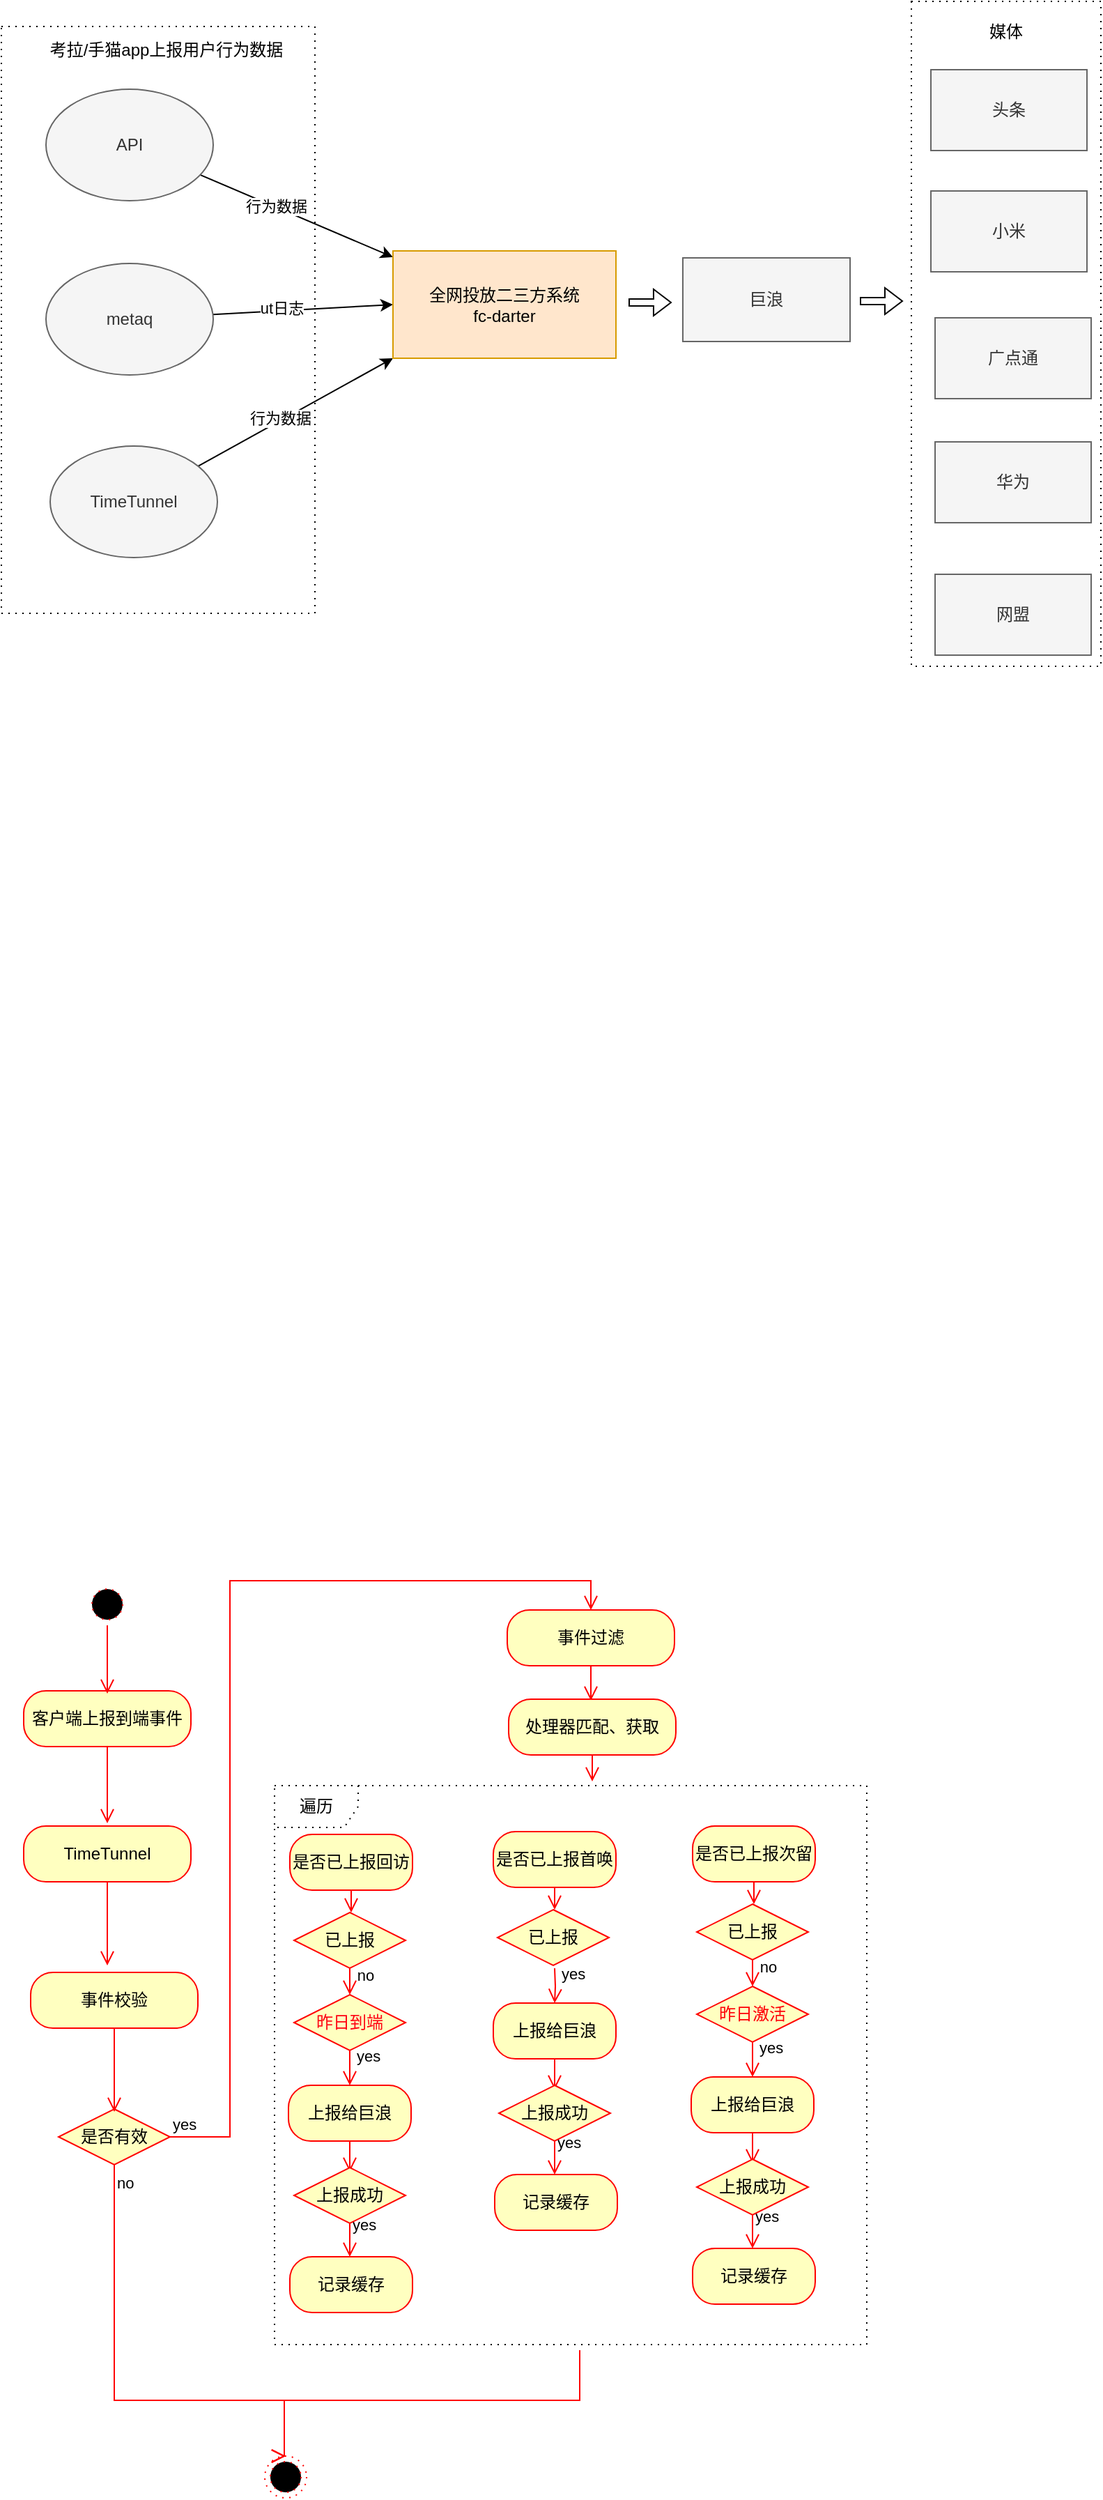 <mxfile version="16.6.7" type="github">
  <diagram id="1qALQ5FSQBsD7pykuRf2" name="Page-1">
    <mxGraphModel dx="1554" dy="845" grid="0" gridSize="10" guides="1" tooltips="1" connect="1" arrows="1" fold="1" page="1" pageScale="1" pageWidth="827" pageHeight="1169" math="0" shadow="0">
      <root>
        <mxCell id="0" />
        <mxCell id="1" parent="0" />
        <mxCell id="FqokVIeA1Z4mHKtunvhO-13" value="" style="rounded=0;whiteSpace=wrap;html=1;dashed=1;dashPattern=1 4;" vertex="1" parent="1">
          <mxGeometry x="25" y="136" width="225" height="421" as="geometry" />
        </mxCell>
        <mxCell id="FqokVIeA1Z4mHKtunvhO-5" style="rounded=0;orthogonalLoop=1;jettySize=auto;html=1;" edge="1" parent="1" source="FqokVIeA1Z4mHKtunvhO-1" target="FqokVIeA1Z4mHKtunvhO-4">
          <mxGeometry relative="1" as="geometry" />
        </mxCell>
        <mxCell id="FqokVIeA1Z4mHKtunvhO-8" value="行为数据" style="edgeLabel;html=1;align=center;verticalAlign=middle;resizable=0;points=[];" vertex="1" connectable="0" parent="FqokVIeA1Z4mHKtunvhO-5">
          <mxGeometry x="-0.226" y="1" relative="1" as="geometry">
            <mxPoint as="offset" />
          </mxGeometry>
        </mxCell>
        <mxCell id="FqokVIeA1Z4mHKtunvhO-1" value="API" style="ellipse;whiteSpace=wrap;html=1;fillColor=#f5f5f5;fontColor=#333333;strokeColor=#666666;" vertex="1" parent="1">
          <mxGeometry x="57" y="181" width="120" height="80" as="geometry" />
        </mxCell>
        <mxCell id="FqokVIeA1Z4mHKtunvhO-6" style="edgeStyle=none;rounded=0;orthogonalLoop=1;jettySize=auto;html=1;entryX=0;entryY=0.5;entryDx=0;entryDy=0;" edge="1" parent="1" source="FqokVIeA1Z4mHKtunvhO-2" target="FqokVIeA1Z4mHKtunvhO-4">
          <mxGeometry relative="1" as="geometry" />
        </mxCell>
        <mxCell id="FqokVIeA1Z4mHKtunvhO-9" value="ut日志" style="edgeLabel;html=1;align=center;verticalAlign=middle;resizable=0;points=[];" vertex="1" connectable="0" parent="FqokVIeA1Z4mHKtunvhO-6">
          <mxGeometry x="-0.234" y="2" relative="1" as="geometry">
            <mxPoint as="offset" />
          </mxGeometry>
        </mxCell>
        <mxCell id="FqokVIeA1Z4mHKtunvhO-2" value="metaq" style="ellipse;whiteSpace=wrap;html=1;fillColor=#f5f5f5;fontColor=#333333;strokeColor=#666666;" vertex="1" parent="1">
          <mxGeometry x="57" y="306" width="120" height="80" as="geometry" />
        </mxCell>
        <mxCell id="FqokVIeA1Z4mHKtunvhO-7" style="edgeStyle=none;rounded=0;orthogonalLoop=1;jettySize=auto;html=1;entryX=0;entryY=1;entryDx=0;entryDy=0;" edge="1" parent="1" source="FqokVIeA1Z4mHKtunvhO-3" target="FqokVIeA1Z4mHKtunvhO-4">
          <mxGeometry relative="1" as="geometry" />
        </mxCell>
        <mxCell id="FqokVIeA1Z4mHKtunvhO-10" value="行为数据" style="edgeLabel;html=1;align=center;verticalAlign=middle;resizable=0;points=[];" vertex="1" connectable="0" parent="FqokVIeA1Z4mHKtunvhO-7">
          <mxGeometry x="-0.148" y="2" relative="1" as="geometry">
            <mxPoint as="offset" />
          </mxGeometry>
        </mxCell>
        <mxCell id="FqokVIeA1Z4mHKtunvhO-3" value="TimeTunnel" style="ellipse;whiteSpace=wrap;html=1;fillColor=#f5f5f5;fontColor=#333333;strokeColor=#666666;" vertex="1" parent="1">
          <mxGeometry x="60" y="437" width="120" height="80" as="geometry" />
        </mxCell>
        <mxCell id="FqokVIeA1Z4mHKtunvhO-4" value="全网投放二三方系统&lt;br&gt;fc-darter" style="rounded=0;whiteSpace=wrap;html=1;fillColor=#ffe6cc;strokeColor=#d79b00;" vertex="1" parent="1">
          <mxGeometry x="306" y="297" width="160" height="77" as="geometry" />
        </mxCell>
        <mxCell id="FqokVIeA1Z4mHKtunvhO-12" value="巨浪" style="rounded=0;whiteSpace=wrap;html=1;fillColor=#f5f5f5;fontColor=#333333;strokeColor=#666666;" vertex="1" parent="1">
          <mxGeometry x="514" y="302" width="120" height="60" as="geometry" />
        </mxCell>
        <mxCell id="FqokVIeA1Z4mHKtunvhO-14" value="" style="rounded=0;whiteSpace=wrap;html=1;dashed=1;dashPattern=1 4;" vertex="1" parent="1">
          <mxGeometry x="678" y="118" width="136" height="477" as="geometry" />
        </mxCell>
        <mxCell id="FqokVIeA1Z4mHKtunvhO-15" value="头条" style="rounded=0;whiteSpace=wrap;html=1;fillColor=#f5f5f5;fontColor=#333333;strokeColor=#666666;" vertex="1" parent="1">
          <mxGeometry x="692" y="167" width="112" height="58" as="geometry" />
        </mxCell>
        <mxCell id="FqokVIeA1Z4mHKtunvhO-18" value="小米" style="rounded=0;whiteSpace=wrap;html=1;fillColor=#f5f5f5;fontColor=#333333;strokeColor=#666666;" vertex="1" parent="1">
          <mxGeometry x="692" y="254" width="112" height="58" as="geometry" />
        </mxCell>
        <mxCell id="FqokVIeA1Z4mHKtunvhO-19" value="广点通" style="rounded=0;whiteSpace=wrap;html=1;fillColor=#f5f5f5;fontColor=#333333;strokeColor=#666666;" vertex="1" parent="1">
          <mxGeometry x="695" y="345" width="112" height="58" as="geometry" />
        </mxCell>
        <mxCell id="FqokVIeA1Z4mHKtunvhO-20" value="华为" style="rounded=0;whiteSpace=wrap;html=1;fillColor=#f5f5f5;fontColor=#333333;strokeColor=#666666;" vertex="1" parent="1">
          <mxGeometry x="695" y="434" width="112" height="58" as="geometry" />
        </mxCell>
        <mxCell id="FqokVIeA1Z4mHKtunvhO-21" value="网盟" style="rounded=0;whiteSpace=wrap;html=1;fillColor=#f5f5f5;fontColor=#333333;strokeColor=#666666;" vertex="1" parent="1">
          <mxGeometry x="695" y="529" width="112" height="58" as="geometry" />
        </mxCell>
        <mxCell id="FqokVIeA1Z4mHKtunvhO-22" value="媒体" style="text;html=1;strokeColor=none;fillColor=none;align=center;verticalAlign=middle;whiteSpace=wrap;rounded=0;dashed=1;dashPattern=1 4;" vertex="1" parent="1">
          <mxGeometry x="716" y="125" width="60" height="30" as="geometry" />
        </mxCell>
        <mxCell id="FqokVIeA1Z4mHKtunvhO-23" value="考拉/手猫app上报用户行为数据" style="text;html=1;strokeColor=none;fillColor=none;align=center;verticalAlign=middle;whiteSpace=wrap;rounded=0;dashed=1;dashPattern=1 4;" vertex="1" parent="1">
          <mxGeometry x="52" y="138" width="183" height="30" as="geometry" />
        </mxCell>
        <mxCell id="FqokVIeA1Z4mHKtunvhO-24" value="" style="shape=flexArrow;endArrow=classic;html=1;rounded=0;endWidth=13;endSize=3.84;width=5;" edge="1" parent="1">
          <mxGeometry width="50" height="50" relative="1" as="geometry">
            <mxPoint x="475" y="334" as="sourcePoint" />
            <mxPoint x="506" y="334" as="targetPoint" />
          </mxGeometry>
        </mxCell>
        <mxCell id="FqokVIeA1Z4mHKtunvhO-25" value="" style="shape=flexArrow;endArrow=classic;html=1;rounded=0;endWidth=13;endSize=3.84;width=5;" edge="1" parent="1">
          <mxGeometry width="50" height="50" relative="1" as="geometry">
            <mxPoint x="641" y="333" as="sourcePoint" />
            <mxPoint x="672" y="333" as="targetPoint" />
          </mxGeometry>
        </mxCell>
        <mxCell id="FqokVIeA1Z4mHKtunvhO-35" value="客户端上报到端事件" style="rounded=1;whiteSpace=wrap;html=1;arcSize=40;fontColor=#000000;fillColor=#ffffc0;strokeColor=#ff0000;" vertex="1" parent="1">
          <mxGeometry x="41" y="1330" width="120" height="40" as="geometry" />
        </mxCell>
        <mxCell id="FqokVIeA1Z4mHKtunvhO-36" value="" style="edgeStyle=orthogonalEdgeStyle;html=1;verticalAlign=bottom;endArrow=open;endSize=8;strokeColor=#ff0000;rounded=0;" edge="1" source="FqokVIeA1Z4mHKtunvhO-35" parent="1">
          <mxGeometry relative="1" as="geometry">
            <mxPoint x="101" y="1425" as="targetPoint" />
          </mxGeometry>
        </mxCell>
        <mxCell id="FqokVIeA1Z4mHKtunvhO-39" value="" style="ellipse;html=1;shape=startState;fillColor=#000000;strokeColor=#ff0000;dashed=1;dashPattern=1 4;" vertex="1" parent="1">
          <mxGeometry x="86" y="1253" width="30" height="30" as="geometry" />
        </mxCell>
        <mxCell id="FqokVIeA1Z4mHKtunvhO-40" value="" style="edgeStyle=orthogonalEdgeStyle;html=1;verticalAlign=bottom;endArrow=open;endSize=8;strokeColor=#ff0000;rounded=0;" edge="1" source="FqokVIeA1Z4mHKtunvhO-39" parent="1">
          <mxGeometry relative="1" as="geometry">
            <mxPoint x="101" y="1332" as="targetPoint" />
          </mxGeometry>
        </mxCell>
        <mxCell id="FqokVIeA1Z4mHKtunvhO-41" value="TimeTunnel" style="rounded=1;whiteSpace=wrap;html=1;arcSize=40;fontColor=#000000;fillColor=#ffffc0;strokeColor=#ff0000;" vertex="1" parent="1">
          <mxGeometry x="41" y="1427" width="120" height="40" as="geometry" />
        </mxCell>
        <mxCell id="FqokVIeA1Z4mHKtunvhO-42" value="" style="edgeStyle=orthogonalEdgeStyle;html=1;verticalAlign=bottom;endArrow=open;endSize=8;strokeColor=#ff0000;rounded=0;" edge="1" source="FqokVIeA1Z4mHKtunvhO-41" parent="1">
          <mxGeometry relative="1" as="geometry">
            <mxPoint x="101" y="1527" as="targetPoint" />
          </mxGeometry>
        </mxCell>
        <mxCell id="FqokVIeA1Z4mHKtunvhO-43" value="事件过滤" style="rounded=1;whiteSpace=wrap;html=1;arcSize=40;fontColor=#000000;fillColor=#ffffc0;strokeColor=#ff0000;" vertex="1" parent="1">
          <mxGeometry x="388" y="1272" width="120" height="40" as="geometry" />
        </mxCell>
        <mxCell id="FqokVIeA1Z4mHKtunvhO-44" value="" style="edgeStyle=orthogonalEdgeStyle;html=1;verticalAlign=bottom;endArrow=open;endSize=8;strokeColor=#ff0000;rounded=0;" edge="1" source="FqokVIeA1Z4mHKtunvhO-43" parent="1">
          <mxGeometry relative="1" as="geometry">
            <mxPoint x="448" y="1337" as="targetPoint" />
          </mxGeometry>
        </mxCell>
        <mxCell id="FqokVIeA1Z4mHKtunvhO-45" value="处理器匹配、获取" style="rounded=1;whiteSpace=wrap;html=1;arcSize=40;fontColor=#000000;fillColor=#ffffc0;strokeColor=#ff0000;" vertex="1" parent="1">
          <mxGeometry x="389" y="1336" width="120" height="40" as="geometry" />
        </mxCell>
        <mxCell id="FqokVIeA1Z4mHKtunvhO-46" value="" style="edgeStyle=orthogonalEdgeStyle;html=1;verticalAlign=bottom;endArrow=open;endSize=8;strokeColor=#ff0000;rounded=0;" edge="1" source="FqokVIeA1Z4mHKtunvhO-45" parent="1">
          <mxGeometry relative="1" as="geometry">
            <mxPoint x="449" y="1395" as="targetPoint" />
          </mxGeometry>
        </mxCell>
        <mxCell id="FqokVIeA1Z4mHKtunvhO-47" value="遍历" style="shape=umlFrame;whiteSpace=wrap;html=1;dashed=1;dashPattern=1 4;" vertex="1" parent="1">
          <mxGeometry x="221" y="1398" width="425" height="401" as="geometry" />
        </mxCell>
        <mxCell id="FqokVIeA1Z4mHKtunvhO-48" value="是否已上报回访" style="rounded=1;whiteSpace=wrap;html=1;arcSize=40;fontColor=#000000;fillColor=#ffffc0;strokeColor=#ff0000;" vertex="1" parent="1">
          <mxGeometry x="232" y="1433" width="88" height="40" as="geometry" />
        </mxCell>
        <mxCell id="FqokVIeA1Z4mHKtunvhO-49" value="" style="edgeStyle=orthogonalEdgeStyle;html=1;verticalAlign=bottom;endArrow=open;endSize=8;strokeColor=#ff0000;rounded=0;" edge="1" source="FqokVIeA1Z4mHKtunvhO-48" parent="1">
          <mxGeometry relative="1" as="geometry">
            <mxPoint x="276" y="1489" as="targetPoint" />
          </mxGeometry>
        </mxCell>
        <mxCell id="FqokVIeA1Z4mHKtunvhO-51" value="是否有效" style="rhombus;whiteSpace=wrap;html=1;fillColor=#ffffc0;strokeColor=#ff0000;" vertex="1" parent="1">
          <mxGeometry x="66" y="1630" width="80" height="40" as="geometry" />
        </mxCell>
        <mxCell id="FqokVIeA1Z4mHKtunvhO-52" value="yes" style="edgeStyle=orthogonalEdgeStyle;html=1;align=left;verticalAlign=bottom;endArrow=open;endSize=8;strokeColor=#ff0000;rounded=0;" edge="1" source="FqokVIeA1Z4mHKtunvhO-51" parent="1" target="FqokVIeA1Z4mHKtunvhO-43">
          <mxGeometry x="-1" relative="1" as="geometry">
            <mxPoint x="196" y="1209" as="targetPoint" />
            <Array as="points">
              <mxPoint x="189" y="1650" />
              <mxPoint x="189" y="1251" />
              <mxPoint x="448" y="1251" />
            </Array>
          </mxGeometry>
        </mxCell>
        <mxCell id="FqokVIeA1Z4mHKtunvhO-53" value="no" style="edgeStyle=orthogonalEdgeStyle;html=1;align=left;verticalAlign=top;endArrow=open;endSize=8;strokeColor=#ff0000;rounded=0;entryX=0.5;entryY=0;entryDx=0;entryDy=0;" edge="1" source="FqokVIeA1Z4mHKtunvhO-51" parent="1" target="FqokVIeA1Z4mHKtunvhO-56">
          <mxGeometry x="-1" relative="1" as="geometry">
            <mxPoint x="106" y="1708" as="targetPoint" />
            <Array as="points">
              <mxPoint x="106" y="1839" />
              <mxPoint x="228" y="1839" />
            </Array>
          </mxGeometry>
        </mxCell>
        <mxCell id="FqokVIeA1Z4mHKtunvhO-54" value="事件校验" style="rounded=1;whiteSpace=wrap;html=1;arcSize=40;fontColor=#000000;fillColor=#ffffc0;strokeColor=#ff0000;" vertex="1" parent="1">
          <mxGeometry x="46" y="1532" width="120" height="40" as="geometry" />
        </mxCell>
        <mxCell id="FqokVIeA1Z4mHKtunvhO-55" value="" style="edgeStyle=orthogonalEdgeStyle;html=1;verticalAlign=bottom;endArrow=open;endSize=8;strokeColor=#ff0000;rounded=0;" edge="1" source="FqokVIeA1Z4mHKtunvhO-54" parent="1">
          <mxGeometry relative="1" as="geometry">
            <mxPoint x="106" y="1632" as="targetPoint" />
          </mxGeometry>
        </mxCell>
        <mxCell id="FqokVIeA1Z4mHKtunvhO-56" value="" style="ellipse;html=1;shape=endState;fillColor=#000000;strokeColor=#ff0000;dashed=1;dashPattern=1 4;" vertex="1" parent="1">
          <mxGeometry x="214" y="1879" width="30" height="30" as="geometry" />
        </mxCell>
        <mxCell id="FqokVIeA1Z4mHKtunvhO-57" value="已上报" style="rhombus;whiteSpace=wrap;html=1;fillColor=#ffffc0;strokeColor=#ff0000;" vertex="1" parent="1">
          <mxGeometry x="235" y="1489" width="80" height="40" as="geometry" />
        </mxCell>
        <mxCell id="FqokVIeA1Z4mHKtunvhO-59" value="" style="edgeStyle=orthogonalEdgeStyle;html=1;align=left;verticalAlign=top;endArrow=open;endSize=8;strokeColor=#ff0000;rounded=0;" edge="1" source="FqokVIeA1Z4mHKtunvhO-57" parent="1">
          <mxGeometry x="-1" relative="1" as="geometry">
            <mxPoint x="275" y="1548" as="targetPoint" />
          </mxGeometry>
        </mxCell>
        <mxCell id="FqokVIeA1Z4mHKtunvhO-72" value="no" style="edgeLabel;html=1;align=center;verticalAlign=middle;resizable=0;points=[];" vertex="1" connectable="0" parent="FqokVIeA1Z4mHKtunvhO-59">
          <mxGeometry x="-0.476" relative="1" as="geometry">
            <mxPoint x="11" as="offset" />
          </mxGeometry>
        </mxCell>
        <mxCell id="FqokVIeA1Z4mHKtunvhO-64" value="上报给巨浪" style="rounded=1;whiteSpace=wrap;html=1;arcSize=40;fontColor=#000000;fillColor=#ffffc0;strokeColor=#ff0000;" vertex="1" parent="1">
          <mxGeometry x="231" y="1613" width="88" height="40" as="geometry" />
        </mxCell>
        <mxCell id="FqokVIeA1Z4mHKtunvhO-65" value="" style="edgeStyle=orthogonalEdgeStyle;html=1;verticalAlign=bottom;endArrow=open;endSize=8;strokeColor=#ff0000;rounded=0;startArrow=none;" edge="1" parent="1" source="FqokVIeA1Z4mHKtunvhO-66">
          <mxGeometry relative="1" as="geometry">
            <mxPoint x="275" y="1675" as="targetPoint" />
          </mxGeometry>
        </mxCell>
        <mxCell id="FqokVIeA1Z4mHKtunvhO-68" value="yes" style="edgeStyle=orthogonalEdgeStyle;html=1;align=left;verticalAlign=top;endArrow=open;endSize=8;strokeColor=#ff0000;rounded=0;" edge="1" source="FqokVIeA1Z4mHKtunvhO-66" parent="1">
          <mxGeometry x="-1" y="-12" relative="1" as="geometry">
            <mxPoint x="275" y="1736" as="targetPoint" />
            <mxPoint x="12" y="-12" as="offset" />
          </mxGeometry>
        </mxCell>
        <mxCell id="FqokVIeA1Z4mHKtunvhO-69" value="&lt;font color=&quot;#ff0313&quot;&gt;昨日到端&lt;/font&gt;" style="rhombus;whiteSpace=wrap;html=1;fillColor=#ffffc0;strokeColor=#ff0000;" vertex="1" parent="1">
          <mxGeometry x="235" y="1548" width="80" height="40" as="geometry" />
        </mxCell>
        <mxCell id="FqokVIeA1Z4mHKtunvhO-71" value="yes" style="edgeStyle=orthogonalEdgeStyle;html=1;align=left;verticalAlign=top;endArrow=open;endSize=8;strokeColor=#ff0000;rounded=0;entryX=0.5;entryY=0;entryDx=0;entryDy=0;" edge="1" source="FqokVIeA1Z4mHKtunvhO-69" parent="1" target="FqokVIeA1Z4mHKtunvhO-64">
          <mxGeometry x="-1" y="9" relative="1" as="geometry">
            <mxPoint x="272" y="1617" as="targetPoint" />
            <Array as="points" />
            <mxPoint x="-6" y="-9" as="offset" />
          </mxGeometry>
        </mxCell>
        <mxCell id="FqokVIeA1Z4mHKtunvhO-66" value="上报成功" style="rhombus;whiteSpace=wrap;html=1;fillColor=#ffffc0;strokeColor=#ff0000;" vertex="1" parent="1">
          <mxGeometry x="235" y="1672" width="80" height="40" as="geometry" />
        </mxCell>
        <mxCell id="FqokVIeA1Z4mHKtunvhO-73" value="" style="edgeStyle=orthogonalEdgeStyle;html=1;verticalAlign=bottom;endArrow=none;endSize=8;strokeColor=#ff0000;rounded=0;" edge="1" parent="1" source="FqokVIeA1Z4mHKtunvhO-64" target="FqokVIeA1Z4mHKtunvhO-66">
          <mxGeometry relative="1" as="geometry">
            <mxPoint x="275" y="1675" as="targetPoint" />
            <mxPoint x="275" y="1653" as="sourcePoint" />
          </mxGeometry>
        </mxCell>
        <mxCell id="FqokVIeA1Z4mHKtunvhO-76" value="记录缓存" style="rounded=1;whiteSpace=wrap;html=1;arcSize=40;fontColor=#000000;fillColor=#ffffc0;strokeColor=#ff0000;" vertex="1" parent="1">
          <mxGeometry x="232" y="1736" width="88" height="40" as="geometry" />
        </mxCell>
        <mxCell id="FqokVIeA1Z4mHKtunvhO-79" value="是否已上报首唤" style="rounded=1;whiteSpace=wrap;html=1;arcSize=40;fontColor=#000000;fillColor=#ffffc0;strokeColor=#ff0000;" vertex="1" parent="1">
          <mxGeometry x="378" y="1431" width="88" height="40" as="geometry" />
        </mxCell>
        <mxCell id="FqokVIeA1Z4mHKtunvhO-80" value="" style="edgeStyle=orthogonalEdgeStyle;html=1;verticalAlign=bottom;endArrow=open;endSize=8;strokeColor=#ff0000;rounded=0;" edge="1" parent="1" source="FqokVIeA1Z4mHKtunvhO-79">
          <mxGeometry relative="1" as="geometry">
            <mxPoint x="422" y="1487" as="targetPoint" />
          </mxGeometry>
        </mxCell>
        <mxCell id="FqokVIeA1Z4mHKtunvhO-81" value="已上报" style="rhombus;whiteSpace=wrap;html=1;fillColor=#ffffc0;strokeColor=#ff0000;" vertex="1" parent="1">
          <mxGeometry x="381" y="1487" width="80" height="40" as="geometry" />
        </mxCell>
        <mxCell id="FqokVIeA1Z4mHKtunvhO-82" value="no" style="edgeLabel;html=1;align=center;verticalAlign=middle;resizable=0;points=[];" vertex="1" connectable="0" parent="1">
          <mxGeometry x="432" y="1532" as="geometry" />
        </mxCell>
        <mxCell id="FqokVIeA1Z4mHKtunvhO-86" value="上报给巨浪" style="rounded=1;whiteSpace=wrap;html=1;arcSize=40;fontColor=#000000;fillColor=#ffffc0;strokeColor=#ff0000;" vertex="1" parent="1">
          <mxGeometry x="378" y="1554" width="88" height="40" as="geometry" />
        </mxCell>
        <mxCell id="FqokVIeA1Z4mHKtunvhO-87" value="" style="edgeStyle=orthogonalEdgeStyle;html=1;verticalAlign=bottom;endArrow=open;endSize=8;strokeColor=#ff0000;rounded=0;startArrow=none;" edge="1" parent="1" source="FqokVIeA1Z4mHKtunvhO-90">
          <mxGeometry relative="1" as="geometry">
            <mxPoint x="422" y="1616" as="targetPoint" />
          </mxGeometry>
        </mxCell>
        <mxCell id="FqokVIeA1Z4mHKtunvhO-88" value="yes" style="edgeStyle=orthogonalEdgeStyle;html=1;align=left;verticalAlign=top;endArrow=open;endSize=8;strokeColor=#ff0000;rounded=0;" edge="1" parent="1" source="FqokVIeA1Z4mHKtunvhO-90">
          <mxGeometry x="-1" y="-12" relative="1" as="geometry">
            <mxPoint x="422" y="1677" as="targetPoint" />
            <mxPoint x="12" y="-12" as="offset" />
          </mxGeometry>
        </mxCell>
        <mxCell id="FqokVIeA1Z4mHKtunvhO-89" value="yes" style="edgeStyle=orthogonalEdgeStyle;html=1;align=left;verticalAlign=top;endArrow=open;endSize=8;strokeColor=#ff0000;rounded=0;entryX=0.5;entryY=0;entryDx=0;entryDy=0;" edge="1" parent="1" target="FqokVIeA1Z4mHKtunvhO-86">
          <mxGeometry x="-1" y="9" relative="1" as="geometry">
            <mxPoint x="419" y="1558" as="targetPoint" />
            <mxPoint x="422" y="1529" as="sourcePoint" />
            <Array as="points" />
            <mxPoint x="-6" y="-9" as="offset" />
          </mxGeometry>
        </mxCell>
        <mxCell id="FqokVIeA1Z4mHKtunvhO-90" value="上报成功" style="rhombus;whiteSpace=wrap;html=1;fillColor=#ffffc0;strokeColor=#ff0000;" vertex="1" parent="1">
          <mxGeometry x="382" y="1613" width="80" height="40" as="geometry" />
        </mxCell>
        <mxCell id="FqokVIeA1Z4mHKtunvhO-91" value="" style="edgeStyle=orthogonalEdgeStyle;html=1;verticalAlign=bottom;endArrow=none;endSize=8;strokeColor=#ff0000;rounded=0;" edge="1" parent="1" source="FqokVIeA1Z4mHKtunvhO-86" target="FqokVIeA1Z4mHKtunvhO-90">
          <mxGeometry relative="1" as="geometry">
            <mxPoint x="422" y="1616" as="targetPoint" />
            <mxPoint x="422" y="1594" as="sourcePoint" />
          </mxGeometry>
        </mxCell>
        <mxCell id="FqokVIeA1Z4mHKtunvhO-92" value="记录缓存" style="rounded=1;whiteSpace=wrap;html=1;arcSize=40;fontColor=#000000;fillColor=#ffffc0;strokeColor=#ff0000;" vertex="1" parent="1">
          <mxGeometry x="379" y="1677" width="88" height="40" as="geometry" />
        </mxCell>
        <mxCell id="FqokVIeA1Z4mHKtunvhO-93" value="是否已上报次留" style="rounded=1;whiteSpace=wrap;html=1;arcSize=40;fontColor=#000000;fillColor=#ffffc0;strokeColor=#ff0000;" vertex="1" parent="1">
          <mxGeometry x="521" y="1427" width="88" height="40" as="geometry" />
        </mxCell>
        <mxCell id="FqokVIeA1Z4mHKtunvhO-94" value="" style="edgeStyle=orthogonalEdgeStyle;html=1;verticalAlign=bottom;endArrow=open;endSize=8;strokeColor=#ff0000;rounded=0;" edge="1" parent="1" source="FqokVIeA1Z4mHKtunvhO-93">
          <mxGeometry relative="1" as="geometry">
            <mxPoint x="565" y="1483" as="targetPoint" />
          </mxGeometry>
        </mxCell>
        <mxCell id="FqokVIeA1Z4mHKtunvhO-95" value="已上报" style="rhombus;whiteSpace=wrap;html=1;fillColor=#ffffc0;strokeColor=#ff0000;" vertex="1" parent="1">
          <mxGeometry x="524" y="1483" width="80" height="40" as="geometry" />
        </mxCell>
        <mxCell id="FqokVIeA1Z4mHKtunvhO-96" value="" style="edgeStyle=orthogonalEdgeStyle;html=1;align=left;verticalAlign=top;endArrow=open;endSize=8;strokeColor=#ff0000;rounded=0;" edge="1" parent="1" source="FqokVIeA1Z4mHKtunvhO-95">
          <mxGeometry x="-1" relative="1" as="geometry">
            <mxPoint x="564" y="1542" as="targetPoint" />
          </mxGeometry>
        </mxCell>
        <mxCell id="FqokVIeA1Z4mHKtunvhO-97" value="no" style="edgeLabel;html=1;align=center;verticalAlign=middle;resizable=0;points=[];" vertex="1" connectable="0" parent="FqokVIeA1Z4mHKtunvhO-96">
          <mxGeometry x="-0.476" relative="1" as="geometry">
            <mxPoint x="11" as="offset" />
          </mxGeometry>
        </mxCell>
        <mxCell id="FqokVIeA1Z4mHKtunvhO-98" value="上报给巨浪" style="rounded=1;whiteSpace=wrap;html=1;arcSize=40;fontColor=#000000;fillColor=#ffffc0;strokeColor=#ff0000;" vertex="1" parent="1">
          <mxGeometry x="520" y="1607" width="88" height="40" as="geometry" />
        </mxCell>
        <mxCell id="FqokVIeA1Z4mHKtunvhO-99" value="" style="edgeStyle=orthogonalEdgeStyle;html=1;verticalAlign=bottom;endArrow=open;endSize=8;strokeColor=#ff0000;rounded=0;startArrow=none;" edge="1" parent="1" source="FqokVIeA1Z4mHKtunvhO-103">
          <mxGeometry relative="1" as="geometry">
            <mxPoint x="564" y="1669" as="targetPoint" />
          </mxGeometry>
        </mxCell>
        <mxCell id="FqokVIeA1Z4mHKtunvhO-100" value="yes" style="edgeStyle=orthogonalEdgeStyle;html=1;align=left;verticalAlign=top;endArrow=open;endSize=8;strokeColor=#ff0000;rounded=0;" edge="1" parent="1" source="FqokVIeA1Z4mHKtunvhO-103">
          <mxGeometry x="-1" y="-12" relative="1" as="geometry">
            <mxPoint x="564" y="1730" as="targetPoint" />
            <mxPoint x="12" y="-12" as="offset" />
          </mxGeometry>
        </mxCell>
        <mxCell id="FqokVIeA1Z4mHKtunvhO-101" value="&lt;font color=&quot;#ff0008&quot;&gt;昨日激活&lt;/font&gt;" style="rhombus;whiteSpace=wrap;html=1;fillColor=#ffffc0;strokeColor=#ff0000;" vertex="1" parent="1">
          <mxGeometry x="524" y="1542" width="80" height="40" as="geometry" />
        </mxCell>
        <mxCell id="FqokVIeA1Z4mHKtunvhO-102" value="yes" style="edgeStyle=orthogonalEdgeStyle;html=1;align=left;verticalAlign=top;endArrow=open;endSize=8;strokeColor=#ff0000;rounded=0;entryX=0.5;entryY=0;entryDx=0;entryDy=0;" edge="1" parent="1" source="FqokVIeA1Z4mHKtunvhO-101" target="FqokVIeA1Z4mHKtunvhO-98">
          <mxGeometry x="-1" y="9" relative="1" as="geometry">
            <mxPoint x="561" y="1611" as="targetPoint" />
            <Array as="points" />
            <mxPoint x="-6" y="-9" as="offset" />
          </mxGeometry>
        </mxCell>
        <mxCell id="FqokVIeA1Z4mHKtunvhO-103" value="上报成功" style="rhombus;whiteSpace=wrap;html=1;fillColor=#ffffc0;strokeColor=#ff0000;" vertex="1" parent="1">
          <mxGeometry x="524" y="1666" width="80" height="40" as="geometry" />
        </mxCell>
        <mxCell id="FqokVIeA1Z4mHKtunvhO-104" value="" style="edgeStyle=orthogonalEdgeStyle;html=1;verticalAlign=bottom;endArrow=none;endSize=8;strokeColor=#ff0000;rounded=0;" edge="1" parent="1" source="FqokVIeA1Z4mHKtunvhO-98" target="FqokVIeA1Z4mHKtunvhO-103">
          <mxGeometry relative="1" as="geometry">
            <mxPoint x="564" y="1669" as="targetPoint" />
            <mxPoint x="564" y="1647" as="sourcePoint" />
          </mxGeometry>
        </mxCell>
        <mxCell id="FqokVIeA1Z4mHKtunvhO-105" value="记录缓存" style="rounded=1;whiteSpace=wrap;html=1;arcSize=40;fontColor=#000000;fillColor=#ffffc0;strokeColor=#ff0000;" vertex="1" parent="1">
          <mxGeometry x="521" y="1730" width="88" height="40" as="geometry" />
        </mxCell>
        <mxCell id="FqokVIeA1Z4mHKtunvhO-106" value="" style="edgeStyle=orthogonalEdgeStyle;html=1;align=left;verticalAlign=top;endArrow=open;endSize=8;strokeColor=#ff0000;rounded=0;entryX=0.5;entryY=0;entryDx=0;entryDy=0;" edge="1" parent="1" target="FqokVIeA1Z4mHKtunvhO-56">
          <mxGeometry x="-1" relative="1" as="geometry">
            <mxPoint x="238" y="1891" as="targetPoint" />
            <mxPoint x="440" y="1803" as="sourcePoint" />
            <Array as="points">
              <mxPoint x="440" y="1839" />
              <mxPoint x="228" y="1839" />
            </Array>
          </mxGeometry>
        </mxCell>
      </root>
    </mxGraphModel>
  </diagram>
</mxfile>
